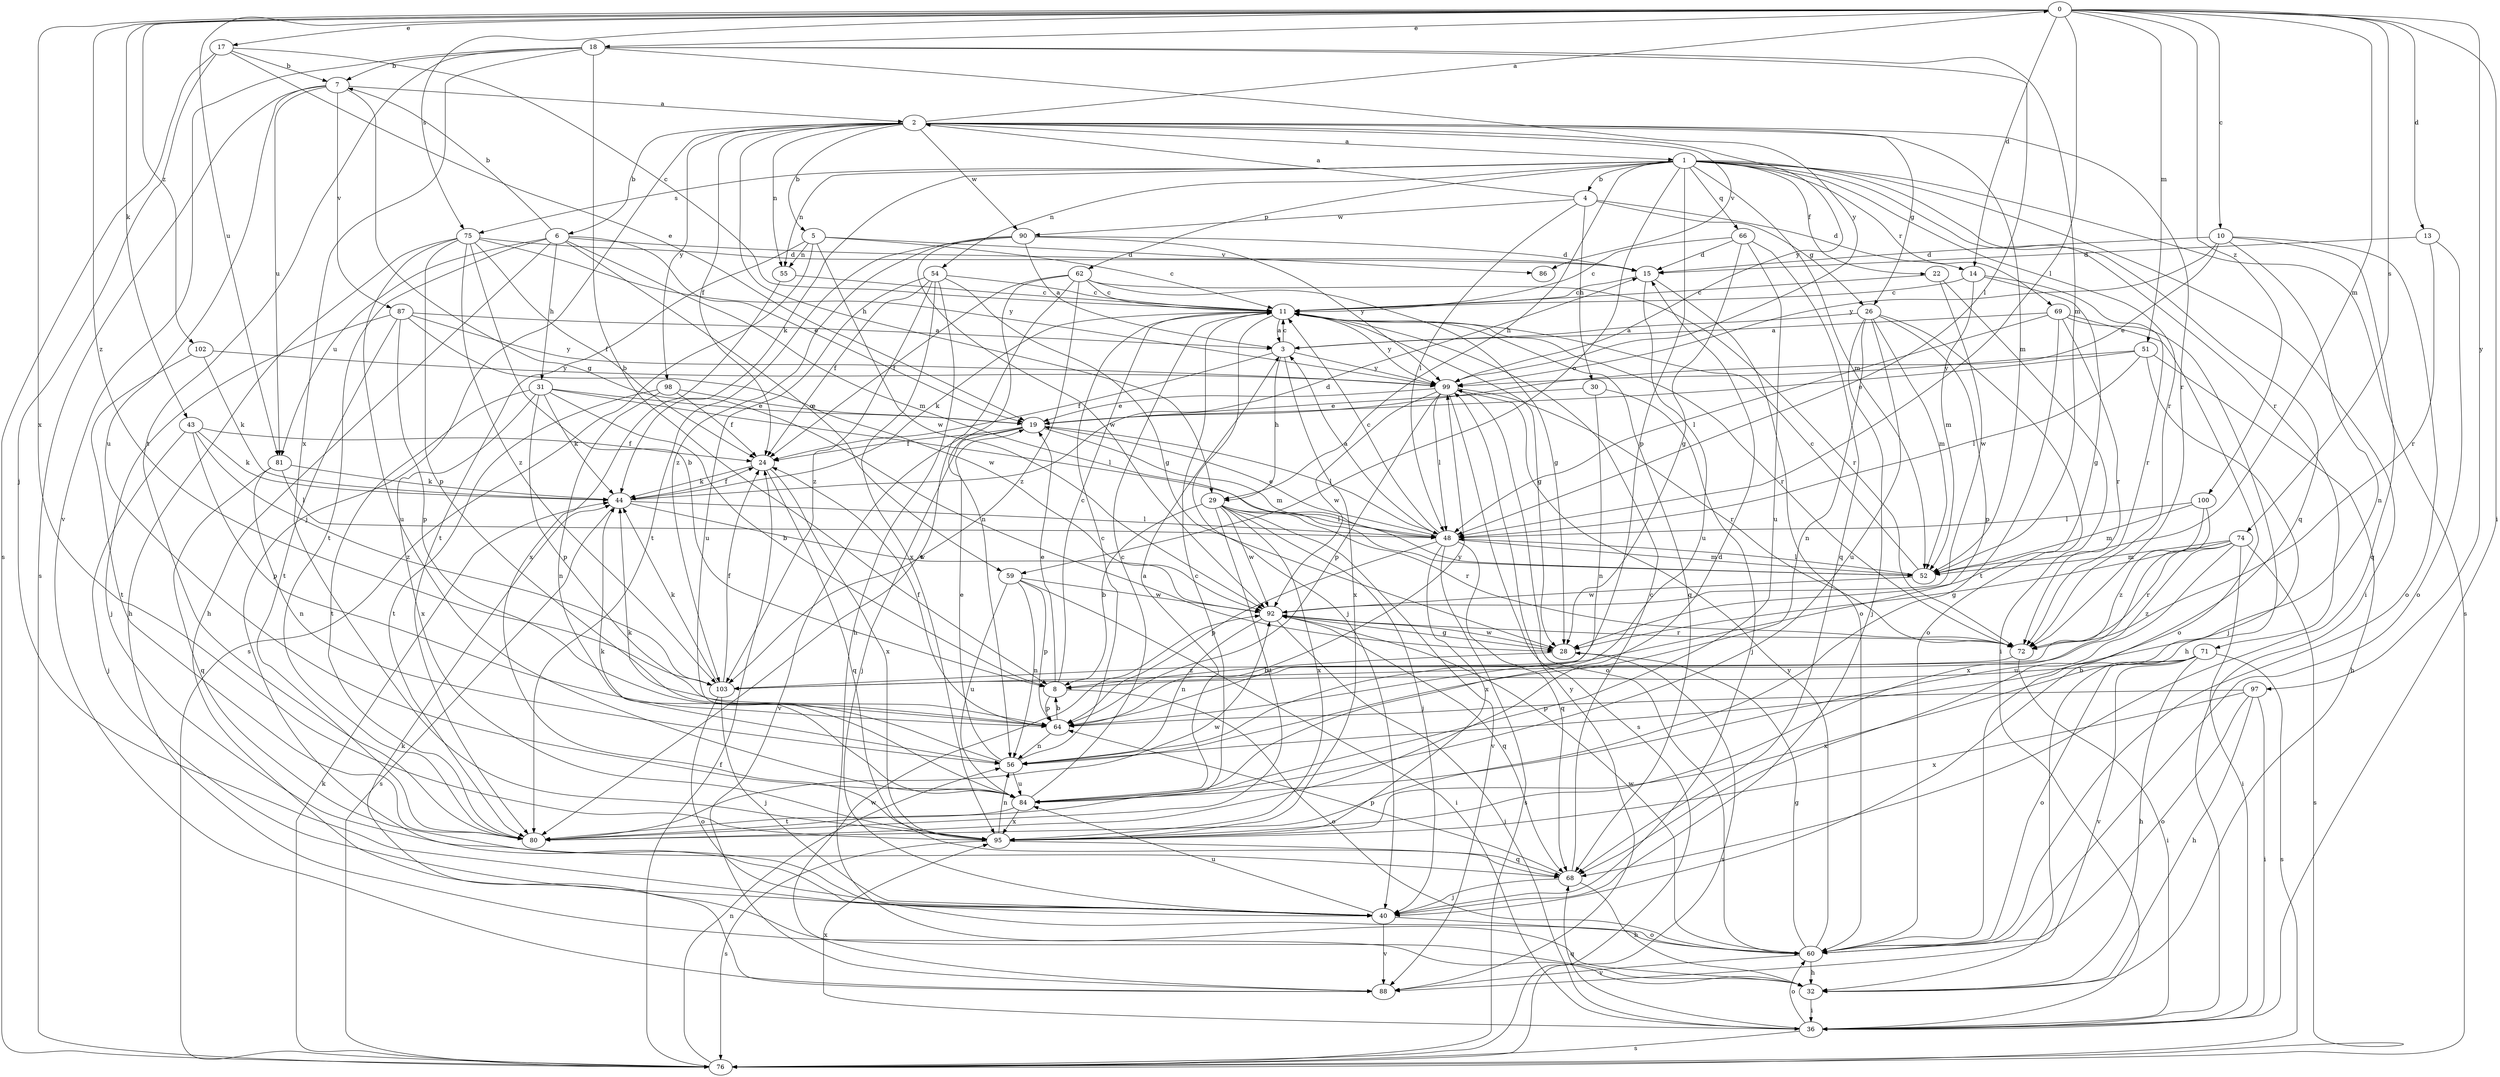 strict digraph  {
0;
1;
2;
3;
4;
5;
6;
7;
8;
10;
11;
13;
14;
15;
17;
18;
19;
22;
24;
26;
28;
29;
30;
31;
32;
36;
40;
43;
44;
48;
51;
52;
54;
55;
56;
59;
60;
62;
64;
66;
68;
69;
71;
72;
74;
75;
76;
80;
81;
84;
86;
87;
88;
90;
92;
95;
97;
98;
99;
100;
102;
103;
0 -> 10  [label=c];
0 -> 13  [label=d];
0 -> 14  [label=d];
0 -> 17  [label=e];
0 -> 18  [label=e];
0 -> 36  [label=i];
0 -> 43  [label=k];
0 -> 48  [label=l];
0 -> 51  [label=m];
0 -> 52  [label=m];
0 -> 74  [label=s];
0 -> 75  [label=s];
0 -> 81  [label=u];
0 -> 95  [label=x];
0 -> 97  [label=y];
0 -> 100  [label=z];
0 -> 102  [label=z];
0 -> 103  [label=z];
1 -> 4  [label=b];
1 -> 22  [label=f];
1 -> 29  [label=h];
1 -> 36  [label=i];
1 -> 44  [label=k];
1 -> 52  [label=m];
1 -> 54  [label=n];
1 -> 55  [label=n];
1 -> 59  [label=o];
1 -> 62  [label=p];
1 -> 64  [label=p];
1 -> 66  [label=q];
1 -> 68  [label=q];
1 -> 69  [label=r];
1 -> 71  [label=r];
1 -> 72  [label=r];
1 -> 75  [label=s];
1 -> 76  [label=s];
2 -> 0  [label=a];
2 -> 1  [label=a];
2 -> 5  [label=b];
2 -> 6  [label=b];
2 -> 24  [label=f];
2 -> 26  [label=g];
2 -> 29  [label=h];
2 -> 40  [label=j];
2 -> 52  [label=m];
2 -> 55  [label=n];
2 -> 72  [label=r];
2 -> 86  [label=v];
2 -> 90  [label=w];
2 -> 98  [label=y];
2 -> 99  [label=y];
3 -> 11  [label=c];
3 -> 24  [label=f];
3 -> 29  [label=h];
3 -> 95  [label=x];
3 -> 99  [label=y];
4 -> 2  [label=a];
4 -> 14  [label=d];
4 -> 26  [label=g];
4 -> 30  [label=h];
4 -> 48  [label=l];
4 -> 90  [label=w];
5 -> 11  [label=c];
5 -> 55  [label=n];
5 -> 76  [label=s];
5 -> 80  [label=t];
5 -> 86  [label=v];
5 -> 92  [label=w];
6 -> 7  [label=b];
6 -> 15  [label=d];
6 -> 19  [label=e];
6 -> 31  [label=h];
6 -> 32  [label=h];
6 -> 52  [label=m];
6 -> 59  [label=o];
6 -> 80  [label=t];
6 -> 81  [label=u];
7 -> 2  [label=a];
7 -> 28  [label=g];
7 -> 76  [label=s];
7 -> 81  [label=u];
7 -> 84  [label=u];
7 -> 87  [label=v];
8 -> 11  [label=c];
8 -> 19  [label=e];
8 -> 60  [label=o];
8 -> 64  [label=p];
10 -> 15  [label=d];
10 -> 19  [label=e];
10 -> 56  [label=n];
10 -> 60  [label=o];
10 -> 68  [label=q];
10 -> 99  [label=y];
11 -> 3  [label=a];
11 -> 28  [label=g];
11 -> 40  [label=j];
11 -> 44  [label=k];
11 -> 68  [label=q];
11 -> 72  [label=r];
11 -> 99  [label=y];
13 -> 15  [label=d];
13 -> 60  [label=o];
13 -> 72  [label=r];
14 -> 11  [label=c];
14 -> 28  [label=g];
14 -> 52  [label=m];
14 -> 72  [label=r];
15 -> 11  [label=c];
15 -> 60  [label=o];
15 -> 84  [label=u];
17 -> 7  [label=b];
17 -> 11  [label=c];
17 -> 19  [label=e];
17 -> 40  [label=j];
17 -> 76  [label=s];
18 -> 7  [label=b];
18 -> 8  [label=b];
18 -> 48  [label=l];
18 -> 52  [label=m];
18 -> 80  [label=t];
18 -> 88  [label=v];
18 -> 95  [label=x];
18 -> 99  [label=y];
19 -> 24  [label=f];
19 -> 40  [label=j];
19 -> 48  [label=l];
19 -> 52  [label=m];
19 -> 88  [label=v];
22 -> 11  [label=c];
22 -> 36  [label=i];
22 -> 92  [label=w];
24 -> 44  [label=k];
24 -> 68  [label=q];
24 -> 95  [label=x];
26 -> 3  [label=a];
26 -> 40  [label=j];
26 -> 52  [label=m];
26 -> 56  [label=n];
26 -> 60  [label=o];
26 -> 64  [label=p];
26 -> 84  [label=u];
28 -> 8  [label=b];
28 -> 76  [label=s];
28 -> 92  [label=w];
29 -> 8  [label=b];
29 -> 40  [label=j];
29 -> 48  [label=l];
29 -> 72  [label=r];
29 -> 80  [label=t];
29 -> 88  [label=v];
29 -> 92  [label=w];
29 -> 95  [label=x];
30 -> 19  [label=e];
30 -> 40  [label=j];
30 -> 56  [label=n];
31 -> 8  [label=b];
31 -> 19  [label=e];
31 -> 44  [label=k];
31 -> 48  [label=l];
31 -> 64  [label=p];
31 -> 80  [label=t];
31 -> 95  [label=x];
32 -> 36  [label=i];
36 -> 60  [label=o];
36 -> 68  [label=q];
36 -> 76  [label=s];
36 -> 95  [label=x];
40 -> 60  [label=o];
40 -> 84  [label=u];
40 -> 88  [label=v];
43 -> 24  [label=f];
43 -> 40  [label=j];
43 -> 44  [label=k];
43 -> 64  [label=p];
43 -> 103  [label=z];
44 -> 15  [label=d];
44 -> 24  [label=f];
44 -> 48  [label=l];
44 -> 76  [label=s];
44 -> 92  [label=w];
48 -> 3  [label=a];
48 -> 11  [label=c];
48 -> 19  [label=e];
48 -> 52  [label=m];
48 -> 64  [label=p];
48 -> 68  [label=q];
48 -> 76  [label=s];
48 -> 95  [label=x];
51 -> 19  [label=e];
51 -> 32  [label=h];
51 -> 40  [label=j];
51 -> 48  [label=l];
51 -> 99  [label=y];
52 -> 11  [label=c];
52 -> 48  [label=l];
52 -> 92  [label=w];
54 -> 11  [label=c];
54 -> 24  [label=f];
54 -> 28  [label=g];
54 -> 32  [label=h];
54 -> 84  [label=u];
54 -> 95  [label=x];
54 -> 103  [label=z];
55 -> 11  [label=c];
55 -> 95  [label=x];
56 -> 11  [label=c];
56 -> 19  [label=e];
56 -> 44  [label=k];
56 -> 84  [label=u];
59 -> 36  [label=i];
59 -> 56  [label=n];
59 -> 64  [label=p];
59 -> 84  [label=u];
59 -> 92  [label=w];
60 -> 28  [label=g];
60 -> 32  [label=h];
60 -> 88  [label=v];
60 -> 92  [label=w];
60 -> 99  [label=y];
62 -> 11  [label=c];
62 -> 24  [label=f];
62 -> 28  [label=g];
62 -> 56  [label=n];
62 -> 72  [label=r];
62 -> 80  [label=t];
62 -> 103  [label=z];
64 -> 8  [label=b];
64 -> 24  [label=f];
64 -> 56  [label=n];
64 -> 99  [label=y];
66 -> 11  [label=c];
66 -> 15  [label=d];
66 -> 28  [label=g];
66 -> 68  [label=q];
66 -> 84  [label=u];
68 -> 11  [label=c];
68 -> 32  [label=h];
68 -> 40  [label=j];
68 -> 64  [label=p];
69 -> 3  [label=a];
69 -> 32  [label=h];
69 -> 48  [label=l];
69 -> 60  [label=o];
69 -> 72  [label=r];
69 -> 80  [label=t];
71 -> 8  [label=b];
71 -> 32  [label=h];
71 -> 60  [label=o];
71 -> 76  [label=s];
71 -> 88  [label=v];
71 -> 95  [label=x];
72 -> 36  [label=i];
72 -> 103  [label=z];
74 -> 28  [label=g];
74 -> 36  [label=i];
74 -> 52  [label=m];
74 -> 72  [label=r];
74 -> 76  [label=s];
74 -> 84  [label=u];
74 -> 103  [label=z];
75 -> 8  [label=b];
75 -> 15  [label=d];
75 -> 24  [label=f];
75 -> 32  [label=h];
75 -> 64  [label=p];
75 -> 84  [label=u];
75 -> 99  [label=y];
75 -> 103  [label=z];
76 -> 24  [label=f];
76 -> 44  [label=k];
76 -> 56  [label=n];
80 -> 11  [label=c];
80 -> 15  [label=d];
80 -> 92  [label=w];
81 -> 44  [label=k];
81 -> 48  [label=l];
81 -> 56  [label=n];
81 -> 68  [label=q];
84 -> 3  [label=a];
84 -> 11  [label=c];
84 -> 44  [label=k];
84 -> 80  [label=t];
84 -> 95  [label=x];
87 -> 3  [label=a];
87 -> 40  [label=j];
87 -> 64  [label=p];
87 -> 80  [label=t];
87 -> 92  [label=w];
87 -> 99  [label=y];
88 -> 44  [label=k];
88 -> 92  [label=w];
88 -> 99  [label=y];
90 -> 3  [label=a];
90 -> 15  [label=d];
90 -> 80  [label=t];
90 -> 92  [label=w];
90 -> 99  [label=y];
90 -> 103  [label=z];
92 -> 28  [label=g];
92 -> 36  [label=i];
92 -> 56  [label=n];
92 -> 68  [label=q];
92 -> 72  [label=r];
95 -> 56  [label=n];
95 -> 68  [label=q];
95 -> 76  [label=s];
97 -> 32  [label=h];
97 -> 36  [label=i];
97 -> 60  [label=o];
97 -> 64  [label=p];
97 -> 95  [label=x];
98 -> 19  [label=e];
98 -> 24  [label=f];
98 -> 56  [label=n];
98 -> 80  [label=t];
99 -> 19  [label=e];
99 -> 48  [label=l];
99 -> 60  [label=o];
99 -> 64  [label=p];
99 -> 72  [label=r];
99 -> 76  [label=s];
99 -> 92  [label=w];
100 -> 48  [label=l];
100 -> 52  [label=m];
100 -> 95  [label=x];
100 -> 103  [label=z];
102 -> 44  [label=k];
102 -> 80  [label=t];
102 -> 99  [label=y];
103 -> 24  [label=f];
103 -> 40  [label=j];
103 -> 44  [label=k];
103 -> 60  [label=o];
}
